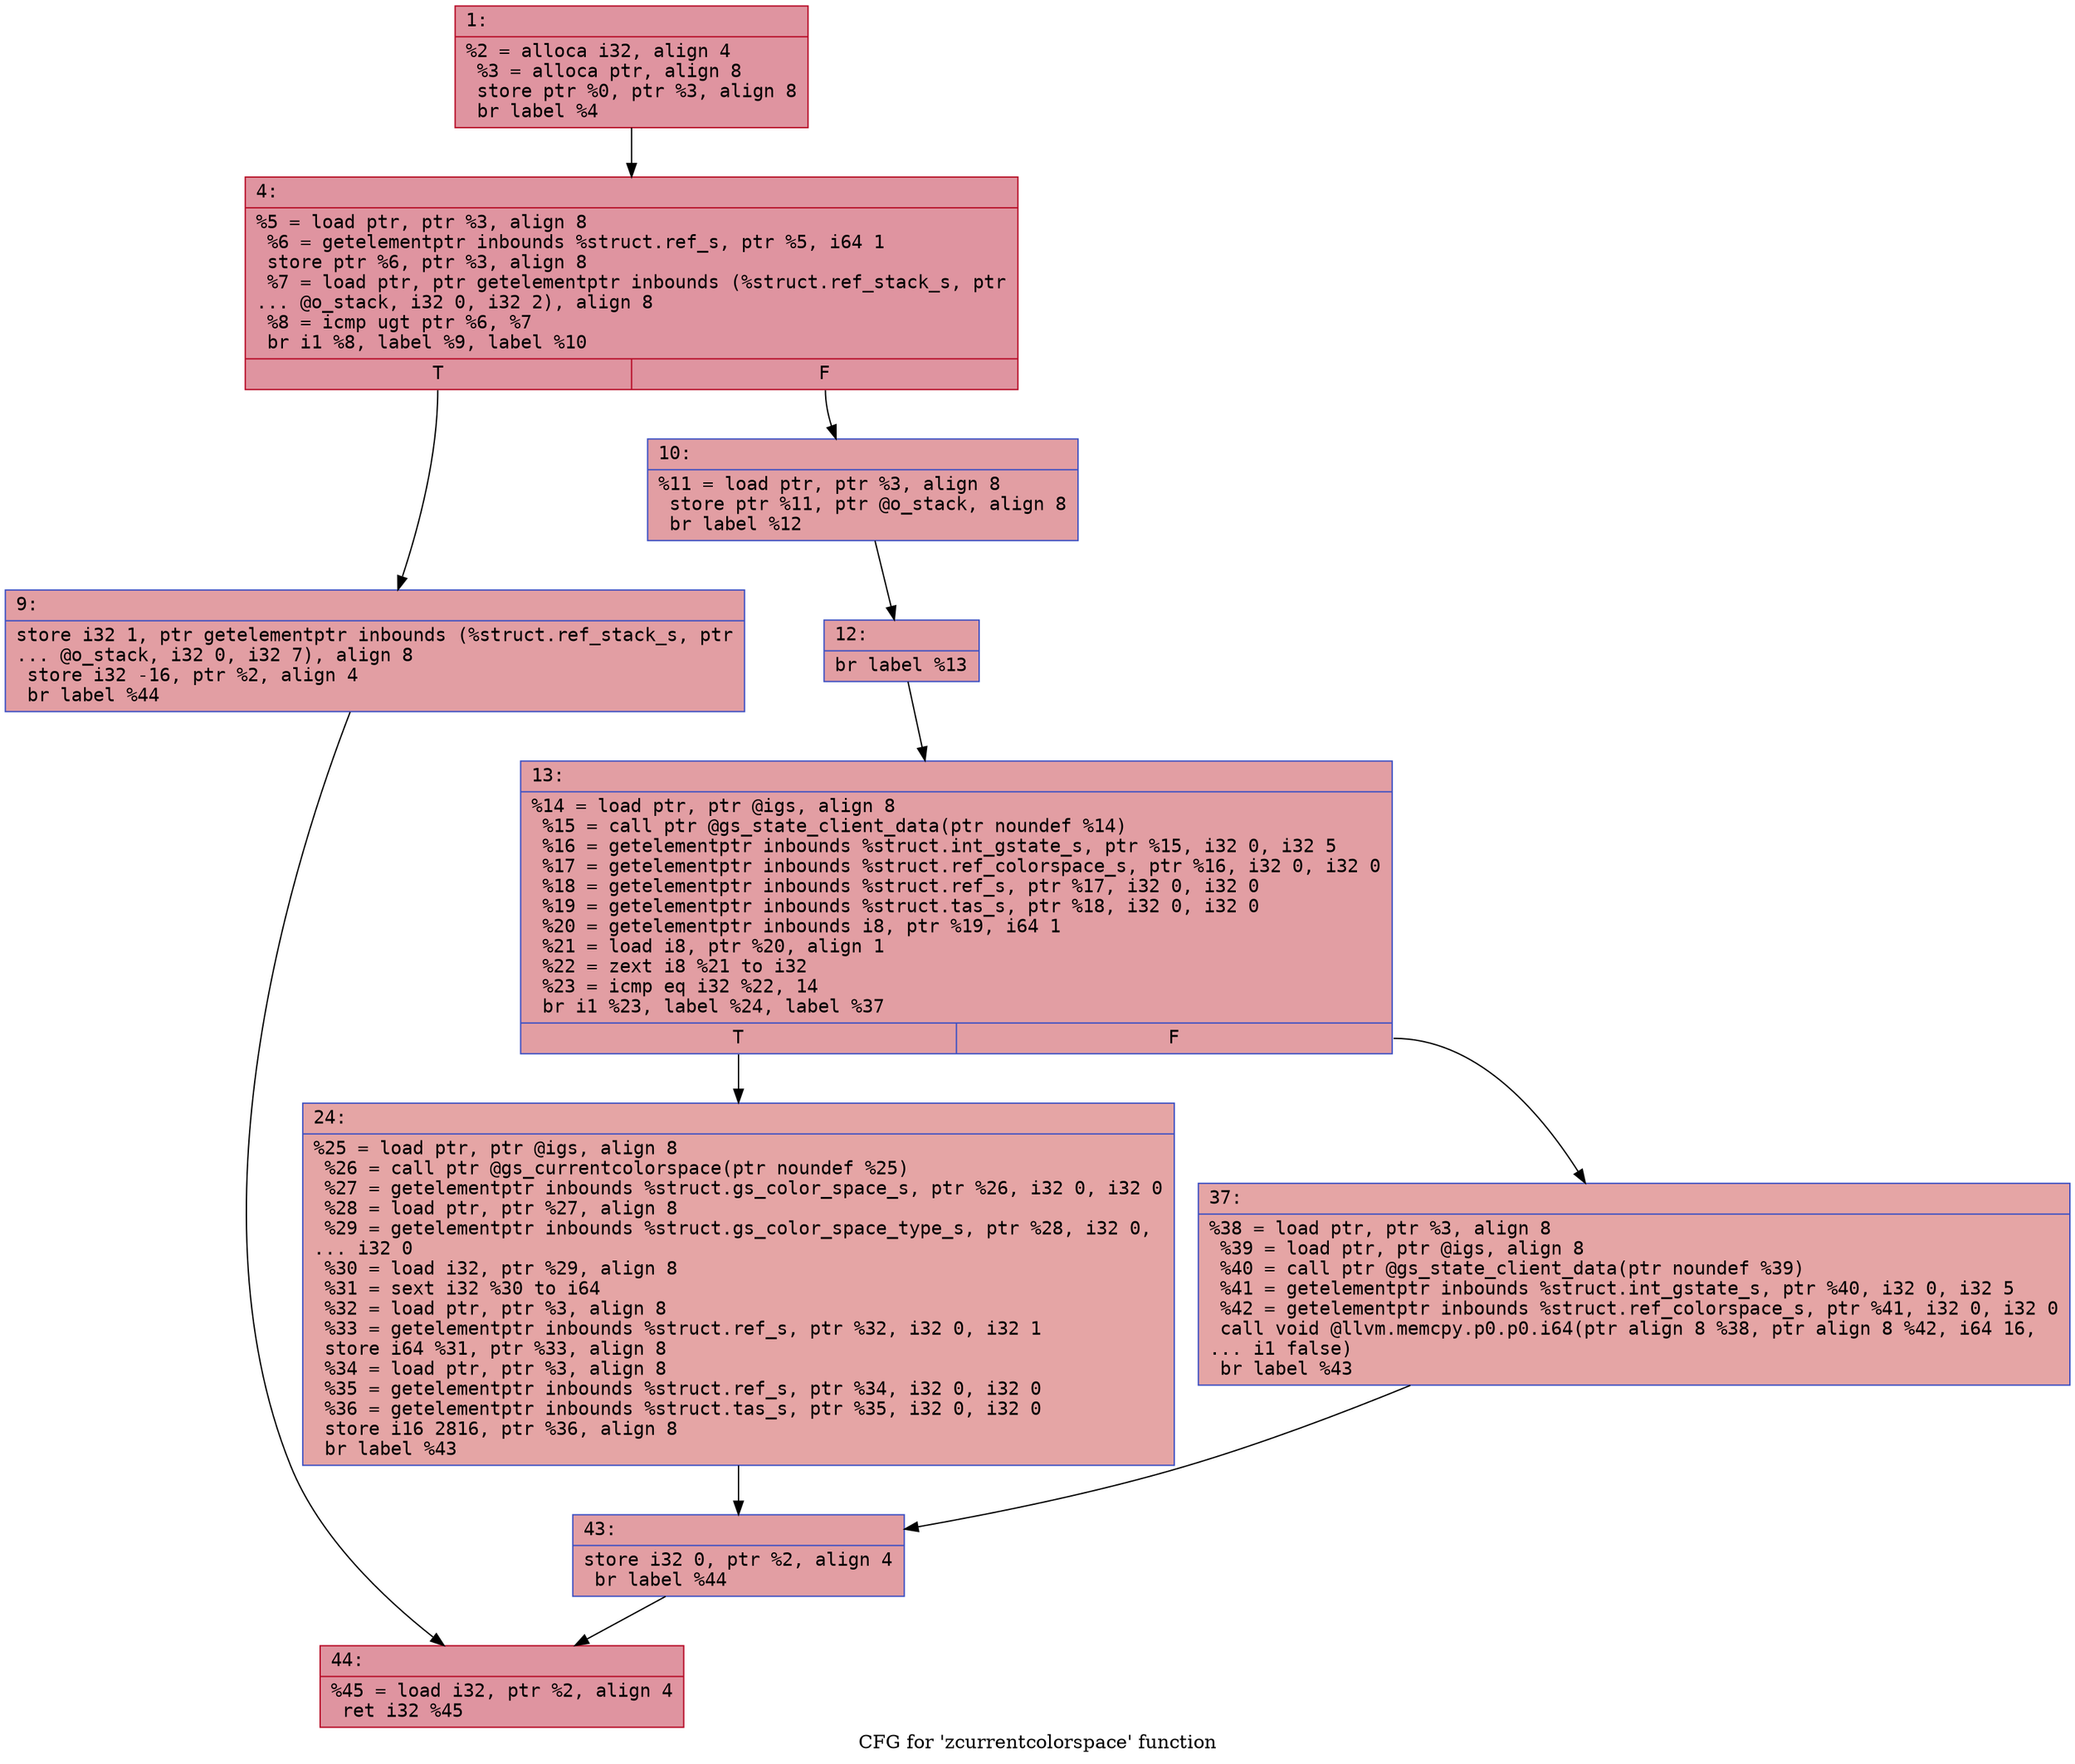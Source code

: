 digraph "CFG for 'zcurrentcolorspace' function" {
	label="CFG for 'zcurrentcolorspace' function";

	Node0x60000268e4e0 [shape=record,color="#b70d28ff", style=filled, fillcolor="#b70d2870" fontname="Courier",label="{1:\l|  %2 = alloca i32, align 4\l  %3 = alloca ptr, align 8\l  store ptr %0, ptr %3, align 8\l  br label %4\l}"];
	Node0x60000268e4e0 -> Node0x60000268e530[tooltip="1 -> 4\nProbability 100.00%" ];
	Node0x60000268e530 [shape=record,color="#b70d28ff", style=filled, fillcolor="#b70d2870" fontname="Courier",label="{4:\l|  %5 = load ptr, ptr %3, align 8\l  %6 = getelementptr inbounds %struct.ref_s, ptr %5, i64 1\l  store ptr %6, ptr %3, align 8\l  %7 = load ptr, ptr getelementptr inbounds (%struct.ref_stack_s, ptr\l... @o_stack, i32 0, i32 2), align 8\l  %8 = icmp ugt ptr %6, %7\l  br i1 %8, label %9, label %10\l|{<s0>T|<s1>F}}"];
	Node0x60000268e530:s0 -> Node0x60000268e580[tooltip="4 -> 9\nProbability 50.00%" ];
	Node0x60000268e530:s1 -> Node0x60000268e5d0[tooltip="4 -> 10\nProbability 50.00%" ];
	Node0x60000268e580 [shape=record,color="#3d50c3ff", style=filled, fillcolor="#be242e70" fontname="Courier",label="{9:\l|  store i32 1, ptr getelementptr inbounds (%struct.ref_stack_s, ptr\l... @o_stack, i32 0, i32 7), align 8\l  store i32 -16, ptr %2, align 4\l  br label %44\l}"];
	Node0x60000268e580 -> Node0x60000268e7b0[tooltip="9 -> 44\nProbability 100.00%" ];
	Node0x60000268e5d0 [shape=record,color="#3d50c3ff", style=filled, fillcolor="#be242e70" fontname="Courier",label="{10:\l|  %11 = load ptr, ptr %3, align 8\l  store ptr %11, ptr @o_stack, align 8\l  br label %12\l}"];
	Node0x60000268e5d0 -> Node0x60000268e620[tooltip="10 -> 12\nProbability 100.00%" ];
	Node0x60000268e620 [shape=record,color="#3d50c3ff", style=filled, fillcolor="#be242e70" fontname="Courier",label="{12:\l|  br label %13\l}"];
	Node0x60000268e620 -> Node0x60000268e670[tooltip="12 -> 13\nProbability 100.00%" ];
	Node0x60000268e670 [shape=record,color="#3d50c3ff", style=filled, fillcolor="#be242e70" fontname="Courier",label="{13:\l|  %14 = load ptr, ptr @igs, align 8\l  %15 = call ptr @gs_state_client_data(ptr noundef %14)\l  %16 = getelementptr inbounds %struct.int_gstate_s, ptr %15, i32 0, i32 5\l  %17 = getelementptr inbounds %struct.ref_colorspace_s, ptr %16, i32 0, i32 0\l  %18 = getelementptr inbounds %struct.ref_s, ptr %17, i32 0, i32 0\l  %19 = getelementptr inbounds %struct.tas_s, ptr %18, i32 0, i32 0\l  %20 = getelementptr inbounds i8, ptr %19, i64 1\l  %21 = load i8, ptr %20, align 1\l  %22 = zext i8 %21 to i32\l  %23 = icmp eq i32 %22, 14\l  br i1 %23, label %24, label %37\l|{<s0>T|<s1>F}}"];
	Node0x60000268e670:s0 -> Node0x60000268e6c0[tooltip="13 -> 24\nProbability 50.00%" ];
	Node0x60000268e670:s1 -> Node0x60000268e710[tooltip="13 -> 37\nProbability 50.00%" ];
	Node0x60000268e6c0 [shape=record,color="#3d50c3ff", style=filled, fillcolor="#c5333470" fontname="Courier",label="{24:\l|  %25 = load ptr, ptr @igs, align 8\l  %26 = call ptr @gs_currentcolorspace(ptr noundef %25)\l  %27 = getelementptr inbounds %struct.gs_color_space_s, ptr %26, i32 0, i32 0\l  %28 = load ptr, ptr %27, align 8\l  %29 = getelementptr inbounds %struct.gs_color_space_type_s, ptr %28, i32 0,\l... i32 0\l  %30 = load i32, ptr %29, align 8\l  %31 = sext i32 %30 to i64\l  %32 = load ptr, ptr %3, align 8\l  %33 = getelementptr inbounds %struct.ref_s, ptr %32, i32 0, i32 1\l  store i64 %31, ptr %33, align 8\l  %34 = load ptr, ptr %3, align 8\l  %35 = getelementptr inbounds %struct.ref_s, ptr %34, i32 0, i32 0\l  %36 = getelementptr inbounds %struct.tas_s, ptr %35, i32 0, i32 0\l  store i16 2816, ptr %36, align 8\l  br label %43\l}"];
	Node0x60000268e6c0 -> Node0x60000268e760[tooltip="24 -> 43\nProbability 100.00%" ];
	Node0x60000268e710 [shape=record,color="#3d50c3ff", style=filled, fillcolor="#c5333470" fontname="Courier",label="{37:\l|  %38 = load ptr, ptr %3, align 8\l  %39 = load ptr, ptr @igs, align 8\l  %40 = call ptr @gs_state_client_data(ptr noundef %39)\l  %41 = getelementptr inbounds %struct.int_gstate_s, ptr %40, i32 0, i32 5\l  %42 = getelementptr inbounds %struct.ref_colorspace_s, ptr %41, i32 0, i32 0\l  call void @llvm.memcpy.p0.p0.i64(ptr align 8 %38, ptr align 8 %42, i64 16,\l... i1 false)\l  br label %43\l}"];
	Node0x60000268e710 -> Node0x60000268e760[tooltip="37 -> 43\nProbability 100.00%" ];
	Node0x60000268e760 [shape=record,color="#3d50c3ff", style=filled, fillcolor="#be242e70" fontname="Courier",label="{43:\l|  store i32 0, ptr %2, align 4\l  br label %44\l}"];
	Node0x60000268e760 -> Node0x60000268e7b0[tooltip="43 -> 44\nProbability 100.00%" ];
	Node0x60000268e7b0 [shape=record,color="#b70d28ff", style=filled, fillcolor="#b70d2870" fontname="Courier",label="{44:\l|  %45 = load i32, ptr %2, align 4\l  ret i32 %45\l}"];
}
